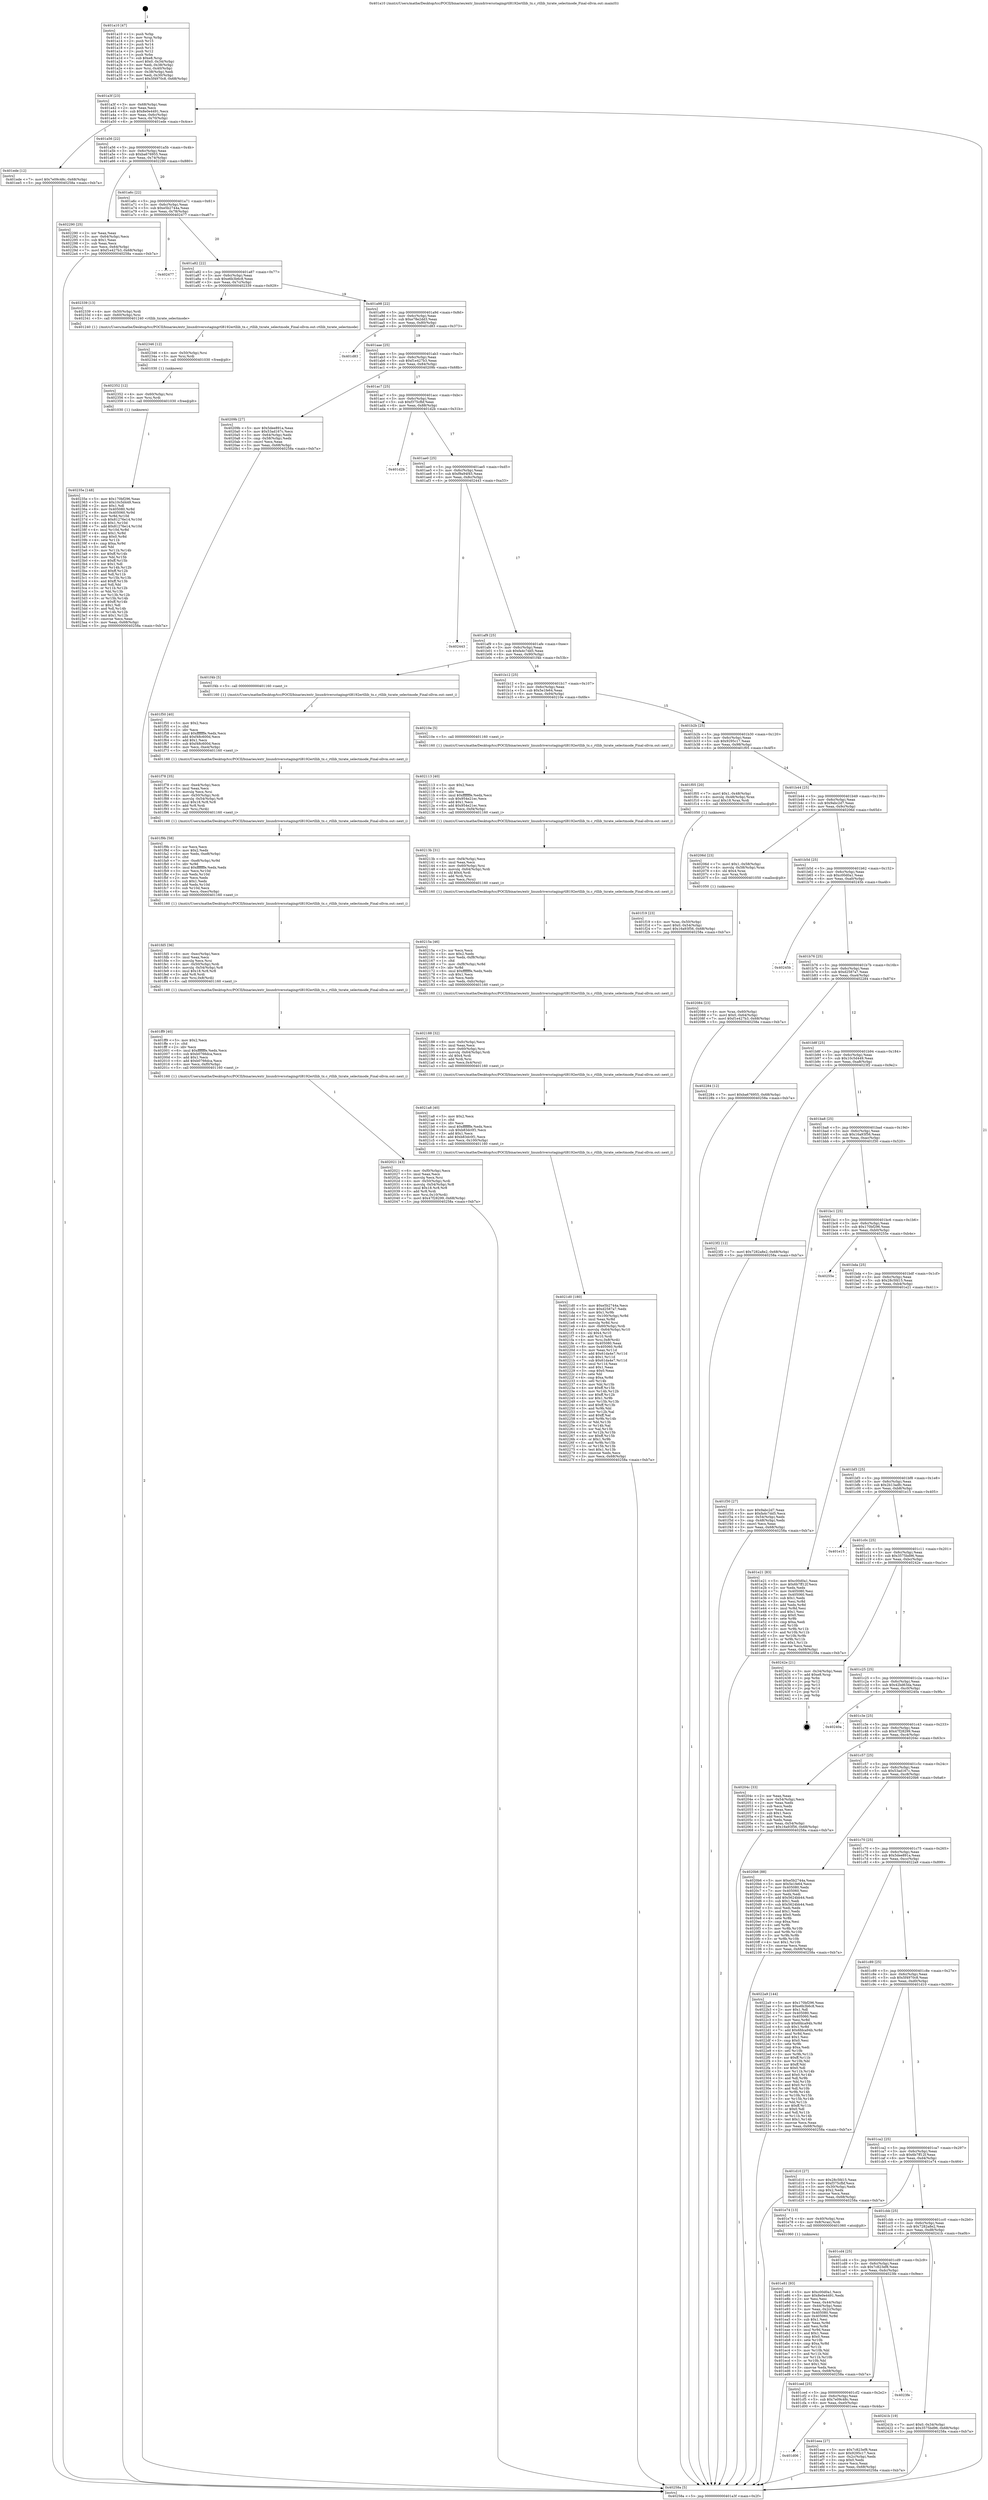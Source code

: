 digraph "0x401a10" {
  label = "0x401a10 (/mnt/c/Users/mathe/Desktop/tcc/POCII/binaries/extr_linuxdriversstagingrtl8192ertllib_tx.c_rtllib_txrate_selectmode_Final-ollvm.out::main(0))"
  labelloc = "t"
  node[shape=record]

  Entry [label="",width=0.3,height=0.3,shape=circle,fillcolor=black,style=filled]
  "0x401a3f" [label="{
     0x401a3f [23]\l
     | [instrs]\l
     &nbsp;&nbsp;0x401a3f \<+3\>: mov -0x68(%rbp),%eax\l
     &nbsp;&nbsp;0x401a42 \<+2\>: mov %eax,%ecx\l
     &nbsp;&nbsp;0x401a44 \<+6\>: sub $0x8e0e4491,%ecx\l
     &nbsp;&nbsp;0x401a4a \<+3\>: mov %eax,-0x6c(%rbp)\l
     &nbsp;&nbsp;0x401a4d \<+3\>: mov %ecx,-0x70(%rbp)\l
     &nbsp;&nbsp;0x401a50 \<+6\>: je 0000000000401ede \<main+0x4ce\>\l
  }"]
  "0x401ede" [label="{
     0x401ede [12]\l
     | [instrs]\l
     &nbsp;&nbsp;0x401ede \<+7\>: movl $0x7e09c48c,-0x68(%rbp)\l
     &nbsp;&nbsp;0x401ee5 \<+5\>: jmp 000000000040258a \<main+0xb7a\>\l
  }"]
  "0x401a56" [label="{
     0x401a56 [22]\l
     | [instrs]\l
     &nbsp;&nbsp;0x401a56 \<+5\>: jmp 0000000000401a5b \<main+0x4b\>\l
     &nbsp;&nbsp;0x401a5b \<+3\>: mov -0x6c(%rbp),%eax\l
     &nbsp;&nbsp;0x401a5e \<+5\>: sub $0xba676955,%eax\l
     &nbsp;&nbsp;0x401a63 \<+3\>: mov %eax,-0x74(%rbp)\l
     &nbsp;&nbsp;0x401a66 \<+6\>: je 0000000000402290 \<main+0x880\>\l
  }"]
  Exit [label="",width=0.3,height=0.3,shape=circle,fillcolor=black,style=filled,peripheries=2]
  "0x402290" [label="{
     0x402290 [25]\l
     | [instrs]\l
     &nbsp;&nbsp;0x402290 \<+2\>: xor %eax,%eax\l
     &nbsp;&nbsp;0x402292 \<+3\>: mov -0x64(%rbp),%ecx\l
     &nbsp;&nbsp;0x402295 \<+3\>: sub $0x1,%eax\l
     &nbsp;&nbsp;0x402298 \<+2\>: sub %eax,%ecx\l
     &nbsp;&nbsp;0x40229a \<+3\>: mov %ecx,-0x64(%rbp)\l
     &nbsp;&nbsp;0x40229d \<+7\>: movl $0xf1e427b3,-0x68(%rbp)\l
     &nbsp;&nbsp;0x4022a4 \<+5\>: jmp 000000000040258a \<main+0xb7a\>\l
  }"]
  "0x401a6c" [label="{
     0x401a6c [22]\l
     | [instrs]\l
     &nbsp;&nbsp;0x401a6c \<+5\>: jmp 0000000000401a71 \<main+0x61\>\l
     &nbsp;&nbsp;0x401a71 \<+3\>: mov -0x6c(%rbp),%eax\l
     &nbsp;&nbsp;0x401a74 \<+5\>: sub $0xe5b2744a,%eax\l
     &nbsp;&nbsp;0x401a79 \<+3\>: mov %eax,-0x78(%rbp)\l
     &nbsp;&nbsp;0x401a7c \<+6\>: je 0000000000402477 \<main+0xa67\>\l
  }"]
  "0x40235e" [label="{
     0x40235e [148]\l
     | [instrs]\l
     &nbsp;&nbsp;0x40235e \<+5\>: mov $0x170bf296,%eax\l
     &nbsp;&nbsp;0x402363 \<+5\>: mov $0x10c5d449,%ecx\l
     &nbsp;&nbsp;0x402368 \<+2\>: mov $0x1,%dl\l
     &nbsp;&nbsp;0x40236a \<+8\>: mov 0x405080,%r8d\l
     &nbsp;&nbsp;0x402372 \<+8\>: mov 0x405060,%r9d\l
     &nbsp;&nbsp;0x40237a \<+3\>: mov %r8d,%r10d\l
     &nbsp;&nbsp;0x40237d \<+7\>: sub $0x81276e14,%r10d\l
     &nbsp;&nbsp;0x402384 \<+4\>: sub $0x1,%r10d\l
     &nbsp;&nbsp;0x402388 \<+7\>: add $0x81276e14,%r10d\l
     &nbsp;&nbsp;0x40238f \<+4\>: imul %r10d,%r8d\l
     &nbsp;&nbsp;0x402393 \<+4\>: and $0x1,%r8d\l
     &nbsp;&nbsp;0x402397 \<+4\>: cmp $0x0,%r8d\l
     &nbsp;&nbsp;0x40239b \<+4\>: sete %r11b\l
     &nbsp;&nbsp;0x40239f \<+4\>: cmp $0xa,%r9d\l
     &nbsp;&nbsp;0x4023a3 \<+3\>: setl %bl\l
     &nbsp;&nbsp;0x4023a6 \<+3\>: mov %r11b,%r14b\l
     &nbsp;&nbsp;0x4023a9 \<+4\>: xor $0xff,%r14b\l
     &nbsp;&nbsp;0x4023ad \<+3\>: mov %bl,%r15b\l
     &nbsp;&nbsp;0x4023b0 \<+4\>: xor $0xff,%r15b\l
     &nbsp;&nbsp;0x4023b4 \<+3\>: xor $0x1,%dl\l
     &nbsp;&nbsp;0x4023b7 \<+3\>: mov %r14b,%r12b\l
     &nbsp;&nbsp;0x4023ba \<+4\>: and $0xff,%r12b\l
     &nbsp;&nbsp;0x4023be \<+3\>: and %dl,%r11b\l
     &nbsp;&nbsp;0x4023c1 \<+3\>: mov %r15b,%r13b\l
     &nbsp;&nbsp;0x4023c4 \<+4\>: and $0xff,%r13b\l
     &nbsp;&nbsp;0x4023c8 \<+2\>: and %dl,%bl\l
     &nbsp;&nbsp;0x4023ca \<+3\>: or %r11b,%r12b\l
     &nbsp;&nbsp;0x4023cd \<+3\>: or %bl,%r13b\l
     &nbsp;&nbsp;0x4023d0 \<+3\>: xor %r13b,%r12b\l
     &nbsp;&nbsp;0x4023d3 \<+3\>: or %r15b,%r14b\l
     &nbsp;&nbsp;0x4023d6 \<+4\>: xor $0xff,%r14b\l
     &nbsp;&nbsp;0x4023da \<+3\>: or $0x1,%dl\l
     &nbsp;&nbsp;0x4023dd \<+3\>: and %dl,%r14b\l
     &nbsp;&nbsp;0x4023e0 \<+3\>: or %r14b,%r12b\l
     &nbsp;&nbsp;0x4023e3 \<+4\>: test $0x1,%r12b\l
     &nbsp;&nbsp;0x4023e7 \<+3\>: cmovne %ecx,%eax\l
     &nbsp;&nbsp;0x4023ea \<+3\>: mov %eax,-0x68(%rbp)\l
     &nbsp;&nbsp;0x4023ed \<+5\>: jmp 000000000040258a \<main+0xb7a\>\l
  }"]
  "0x402477" [label="{
     0x402477\l
  }", style=dashed]
  "0x401a82" [label="{
     0x401a82 [22]\l
     | [instrs]\l
     &nbsp;&nbsp;0x401a82 \<+5\>: jmp 0000000000401a87 \<main+0x77\>\l
     &nbsp;&nbsp;0x401a87 \<+3\>: mov -0x6c(%rbp),%eax\l
     &nbsp;&nbsp;0x401a8a \<+5\>: sub $0xe6b3b6c8,%eax\l
     &nbsp;&nbsp;0x401a8f \<+3\>: mov %eax,-0x7c(%rbp)\l
     &nbsp;&nbsp;0x401a92 \<+6\>: je 0000000000402339 \<main+0x929\>\l
  }"]
  "0x402352" [label="{
     0x402352 [12]\l
     | [instrs]\l
     &nbsp;&nbsp;0x402352 \<+4\>: mov -0x60(%rbp),%rsi\l
     &nbsp;&nbsp;0x402356 \<+3\>: mov %rsi,%rdi\l
     &nbsp;&nbsp;0x402359 \<+5\>: call 0000000000401030 \<free@plt\>\l
     | [calls]\l
     &nbsp;&nbsp;0x401030 \{1\} (unknown)\l
  }"]
  "0x402339" [label="{
     0x402339 [13]\l
     | [instrs]\l
     &nbsp;&nbsp;0x402339 \<+4\>: mov -0x50(%rbp),%rdi\l
     &nbsp;&nbsp;0x40233d \<+4\>: mov -0x60(%rbp),%rsi\l
     &nbsp;&nbsp;0x402341 \<+5\>: call 0000000000401240 \<rtllib_txrate_selectmode\>\l
     | [calls]\l
     &nbsp;&nbsp;0x401240 \{1\} (/mnt/c/Users/mathe/Desktop/tcc/POCII/binaries/extr_linuxdriversstagingrtl8192ertllib_tx.c_rtllib_txrate_selectmode_Final-ollvm.out::rtllib_txrate_selectmode)\l
  }"]
  "0x401a98" [label="{
     0x401a98 [22]\l
     | [instrs]\l
     &nbsp;&nbsp;0x401a98 \<+5\>: jmp 0000000000401a9d \<main+0x8d\>\l
     &nbsp;&nbsp;0x401a9d \<+3\>: mov -0x6c(%rbp),%eax\l
     &nbsp;&nbsp;0x401aa0 \<+5\>: sub $0xe78e2dd3,%eax\l
     &nbsp;&nbsp;0x401aa5 \<+3\>: mov %eax,-0x80(%rbp)\l
     &nbsp;&nbsp;0x401aa8 \<+6\>: je 0000000000401d83 \<main+0x373\>\l
  }"]
  "0x402346" [label="{
     0x402346 [12]\l
     | [instrs]\l
     &nbsp;&nbsp;0x402346 \<+4\>: mov -0x50(%rbp),%rsi\l
     &nbsp;&nbsp;0x40234a \<+3\>: mov %rsi,%rdi\l
     &nbsp;&nbsp;0x40234d \<+5\>: call 0000000000401030 \<free@plt\>\l
     | [calls]\l
     &nbsp;&nbsp;0x401030 \{1\} (unknown)\l
  }"]
  "0x401d83" [label="{
     0x401d83\l
  }", style=dashed]
  "0x401aae" [label="{
     0x401aae [25]\l
     | [instrs]\l
     &nbsp;&nbsp;0x401aae \<+5\>: jmp 0000000000401ab3 \<main+0xa3\>\l
     &nbsp;&nbsp;0x401ab3 \<+3\>: mov -0x6c(%rbp),%eax\l
     &nbsp;&nbsp;0x401ab6 \<+5\>: sub $0xf1e427b3,%eax\l
     &nbsp;&nbsp;0x401abb \<+6\>: mov %eax,-0x84(%rbp)\l
     &nbsp;&nbsp;0x401ac1 \<+6\>: je 000000000040209b \<main+0x68b\>\l
  }"]
  "0x4021d0" [label="{
     0x4021d0 [180]\l
     | [instrs]\l
     &nbsp;&nbsp;0x4021d0 \<+5\>: mov $0xe5b2744a,%ecx\l
     &nbsp;&nbsp;0x4021d5 \<+5\>: mov $0xd2587a7,%edx\l
     &nbsp;&nbsp;0x4021da \<+3\>: mov $0x1,%r9b\l
     &nbsp;&nbsp;0x4021dd \<+7\>: mov -0x100(%rbp),%r8d\l
     &nbsp;&nbsp;0x4021e4 \<+4\>: imul %eax,%r8d\l
     &nbsp;&nbsp;0x4021e8 \<+3\>: movslq %r8d,%rsi\l
     &nbsp;&nbsp;0x4021eb \<+4\>: mov -0x60(%rbp),%rdi\l
     &nbsp;&nbsp;0x4021ef \<+4\>: movslq -0x64(%rbp),%r10\l
     &nbsp;&nbsp;0x4021f3 \<+4\>: shl $0x4,%r10\l
     &nbsp;&nbsp;0x4021f7 \<+3\>: add %r10,%rdi\l
     &nbsp;&nbsp;0x4021fa \<+4\>: mov %rsi,0x8(%rdi)\l
     &nbsp;&nbsp;0x4021fe \<+7\>: mov 0x405080,%eax\l
     &nbsp;&nbsp;0x402205 \<+8\>: mov 0x405060,%r8d\l
     &nbsp;&nbsp;0x40220d \<+3\>: mov %eax,%r11d\l
     &nbsp;&nbsp;0x402210 \<+7\>: add $0x61da4e7,%r11d\l
     &nbsp;&nbsp;0x402217 \<+4\>: sub $0x1,%r11d\l
     &nbsp;&nbsp;0x40221b \<+7\>: sub $0x61da4e7,%r11d\l
     &nbsp;&nbsp;0x402222 \<+4\>: imul %r11d,%eax\l
     &nbsp;&nbsp;0x402226 \<+3\>: and $0x1,%eax\l
     &nbsp;&nbsp;0x402229 \<+3\>: cmp $0x0,%eax\l
     &nbsp;&nbsp;0x40222c \<+3\>: sete %bl\l
     &nbsp;&nbsp;0x40222f \<+4\>: cmp $0xa,%r8d\l
     &nbsp;&nbsp;0x402233 \<+4\>: setl %r14b\l
     &nbsp;&nbsp;0x402237 \<+3\>: mov %bl,%r15b\l
     &nbsp;&nbsp;0x40223a \<+4\>: xor $0xff,%r15b\l
     &nbsp;&nbsp;0x40223e \<+3\>: mov %r14b,%r12b\l
     &nbsp;&nbsp;0x402241 \<+4\>: xor $0xff,%r12b\l
     &nbsp;&nbsp;0x402245 \<+4\>: xor $0x1,%r9b\l
     &nbsp;&nbsp;0x402249 \<+3\>: mov %r15b,%r13b\l
     &nbsp;&nbsp;0x40224c \<+4\>: and $0xff,%r13b\l
     &nbsp;&nbsp;0x402250 \<+3\>: and %r9b,%bl\l
     &nbsp;&nbsp;0x402253 \<+3\>: mov %r12b,%al\l
     &nbsp;&nbsp;0x402256 \<+2\>: and $0xff,%al\l
     &nbsp;&nbsp;0x402258 \<+3\>: and %r9b,%r14b\l
     &nbsp;&nbsp;0x40225b \<+3\>: or %bl,%r13b\l
     &nbsp;&nbsp;0x40225e \<+3\>: or %r14b,%al\l
     &nbsp;&nbsp;0x402261 \<+3\>: xor %al,%r13b\l
     &nbsp;&nbsp;0x402264 \<+3\>: or %r12b,%r15b\l
     &nbsp;&nbsp;0x402267 \<+4\>: xor $0xff,%r15b\l
     &nbsp;&nbsp;0x40226b \<+4\>: or $0x1,%r9b\l
     &nbsp;&nbsp;0x40226f \<+3\>: and %r9b,%r15b\l
     &nbsp;&nbsp;0x402272 \<+3\>: or %r15b,%r13b\l
     &nbsp;&nbsp;0x402275 \<+4\>: test $0x1,%r13b\l
     &nbsp;&nbsp;0x402279 \<+3\>: cmovne %edx,%ecx\l
     &nbsp;&nbsp;0x40227c \<+3\>: mov %ecx,-0x68(%rbp)\l
     &nbsp;&nbsp;0x40227f \<+5\>: jmp 000000000040258a \<main+0xb7a\>\l
  }"]
  "0x40209b" [label="{
     0x40209b [27]\l
     | [instrs]\l
     &nbsp;&nbsp;0x40209b \<+5\>: mov $0x5dee891a,%eax\l
     &nbsp;&nbsp;0x4020a0 \<+5\>: mov $0x53ad167c,%ecx\l
     &nbsp;&nbsp;0x4020a5 \<+3\>: mov -0x64(%rbp),%edx\l
     &nbsp;&nbsp;0x4020a8 \<+3\>: cmp -0x58(%rbp),%edx\l
     &nbsp;&nbsp;0x4020ab \<+3\>: cmovl %ecx,%eax\l
     &nbsp;&nbsp;0x4020ae \<+3\>: mov %eax,-0x68(%rbp)\l
     &nbsp;&nbsp;0x4020b1 \<+5\>: jmp 000000000040258a \<main+0xb7a\>\l
  }"]
  "0x401ac7" [label="{
     0x401ac7 [25]\l
     | [instrs]\l
     &nbsp;&nbsp;0x401ac7 \<+5\>: jmp 0000000000401acc \<main+0xbc\>\l
     &nbsp;&nbsp;0x401acc \<+3\>: mov -0x6c(%rbp),%eax\l
     &nbsp;&nbsp;0x401acf \<+5\>: sub $0xf375cfbf,%eax\l
     &nbsp;&nbsp;0x401ad4 \<+6\>: mov %eax,-0x88(%rbp)\l
     &nbsp;&nbsp;0x401ada \<+6\>: je 0000000000401d2b \<main+0x31b\>\l
  }"]
  "0x4021a8" [label="{
     0x4021a8 [40]\l
     | [instrs]\l
     &nbsp;&nbsp;0x4021a8 \<+5\>: mov $0x2,%ecx\l
     &nbsp;&nbsp;0x4021ad \<+1\>: cltd\l
     &nbsp;&nbsp;0x4021ae \<+2\>: idiv %ecx\l
     &nbsp;&nbsp;0x4021b0 \<+6\>: imul $0xfffffffe,%edx,%ecx\l
     &nbsp;&nbsp;0x4021b6 \<+6\>: sub $0xb83dc0f1,%ecx\l
     &nbsp;&nbsp;0x4021bc \<+3\>: add $0x1,%ecx\l
     &nbsp;&nbsp;0x4021bf \<+6\>: add $0xb83dc0f1,%ecx\l
     &nbsp;&nbsp;0x4021c5 \<+6\>: mov %ecx,-0x100(%rbp)\l
     &nbsp;&nbsp;0x4021cb \<+5\>: call 0000000000401160 \<next_i\>\l
     | [calls]\l
     &nbsp;&nbsp;0x401160 \{1\} (/mnt/c/Users/mathe/Desktop/tcc/POCII/binaries/extr_linuxdriversstagingrtl8192ertllib_tx.c_rtllib_txrate_selectmode_Final-ollvm.out::next_i)\l
  }"]
  "0x401d2b" [label="{
     0x401d2b\l
  }", style=dashed]
  "0x401ae0" [label="{
     0x401ae0 [25]\l
     | [instrs]\l
     &nbsp;&nbsp;0x401ae0 \<+5\>: jmp 0000000000401ae5 \<main+0xd5\>\l
     &nbsp;&nbsp;0x401ae5 \<+3\>: mov -0x6c(%rbp),%eax\l
     &nbsp;&nbsp;0x401ae8 \<+5\>: sub $0xf9a94f45,%eax\l
     &nbsp;&nbsp;0x401aed \<+6\>: mov %eax,-0x8c(%rbp)\l
     &nbsp;&nbsp;0x401af3 \<+6\>: je 0000000000402443 \<main+0xa33\>\l
  }"]
  "0x402188" [label="{
     0x402188 [32]\l
     | [instrs]\l
     &nbsp;&nbsp;0x402188 \<+6\>: mov -0xfc(%rbp),%ecx\l
     &nbsp;&nbsp;0x40218e \<+3\>: imul %eax,%ecx\l
     &nbsp;&nbsp;0x402191 \<+4\>: mov -0x60(%rbp),%rsi\l
     &nbsp;&nbsp;0x402195 \<+4\>: movslq -0x64(%rbp),%rdi\l
     &nbsp;&nbsp;0x402199 \<+4\>: shl $0x4,%rdi\l
     &nbsp;&nbsp;0x40219d \<+3\>: add %rdi,%rsi\l
     &nbsp;&nbsp;0x4021a0 \<+3\>: mov %ecx,0x4(%rsi)\l
     &nbsp;&nbsp;0x4021a3 \<+5\>: call 0000000000401160 \<next_i\>\l
     | [calls]\l
     &nbsp;&nbsp;0x401160 \{1\} (/mnt/c/Users/mathe/Desktop/tcc/POCII/binaries/extr_linuxdriversstagingrtl8192ertllib_tx.c_rtllib_txrate_selectmode_Final-ollvm.out::next_i)\l
  }"]
  "0x402443" [label="{
     0x402443\l
  }", style=dashed]
  "0x401af9" [label="{
     0x401af9 [25]\l
     | [instrs]\l
     &nbsp;&nbsp;0x401af9 \<+5\>: jmp 0000000000401afe \<main+0xee\>\l
     &nbsp;&nbsp;0x401afe \<+3\>: mov -0x6c(%rbp),%eax\l
     &nbsp;&nbsp;0x401b01 \<+5\>: sub $0xfa4c7dd5,%eax\l
     &nbsp;&nbsp;0x401b06 \<+6\>: mov %eax,-0x90(%rbp)\l
     &nbsp;&nbsp;0x401b0c \<+6\>: je 0000000000401f4b \<main+0x53b\>\l
  }"]
  "0x40215a" [label="{
     0x40215a [46]\l
     | [instrs]\l
     &nbsp;&nbsp;0x40215a \<+2\>: xor %ecx,%ecx\l
     &nbsp;&nbsp;0x40215c \<+5\>: mov $0x2,%edx\l
     &nbsp;&nbsp;0x402161 \<+6\>: mov %edx,-0xf8(%rbp)\l
     &nbsp;&nbsp;0x402167 \<+1\>: cltd\l
     &nbsp;&nbsp;0x402168 \<+7\>: mov -0xf8(%rbp),%r8d\l
     &nbsp;&nbsp;0x40216f \<+3\>: idiv %r8d\l
     &nbsp;&nbsp;0x402172 \<+6\>: imul $0xfffffffe,%edx,%edx\l
     &nbsp;&nbsp;0x402178 \<+3\>: sub $0x1,%ecx\l
     &nbsp;&nbsp;0x40217b \<+2\>: sub %ecx,%edx\l
     &nbsp;&nbsp;0x40217d \<+6\>: mov %edx,-0xfc(%rbp)\l
     &nbsp;&nbsp;0x402183 \<+5\>: call 0000000000401160 \<next_i\>\l
     | [calls]\l
     &nbsp;&nbsp;0x401160 \{1\} (/mnt/c/Users/mathe/Desktop/tcc/POCII/binaries/extr_linuxdriversstagingrtl8192ertllib_tx.c_rtllib_txrate_selectmode_Final-ollvm.out::next_i)\l
  }"]
  "0x401f4b" [label="{
     0x401f4b [5]\l
     | [instrs]\l
     &nbsp;&nbsp;0x401f4b \<+5\>: call 0000000000401160 \<next_i\>\l
     | [calls]\l
     &nbsp;&nbsp;0x401160 \{1\} (/mnt/c/Users/mathe/Desktop/tcc/POCII/binaries/extr_linuxdriversstagingrtl8192ertllib_tx.c_rtllib_txrate_selectmode_Final-ollvm.out::next_i)\l
  }"]
  "0x401b12" [label="{
     0x401b12 [25]\l
     | [instrs]\l
     &nbsp;&nbsp;0x401b12 \<+5\>: jmp 0000000000401b17 \<main+0x107\>\l
     &nbsp;&nbsp;0x401b17 \<+3\>: mov -0x6c(%rbp),%eax\l
     &nbsp;&nbsp;0x401b1a \<+5\>: sub $0x5e1fe64,%eax\l
     &nbsp;&nbsp;0x401b1f \<+6\>: mov %eax,-0x94(%rbp)\l
     &nbsp;&nbsp;0x401b25 \<+6\>: je 000000000040210e \<main+0x6fe\>\l
  }"]
  "0x40213b" [label="{
     0x40213b [31]\l
     | [instrs]\l
     &nbsp;&nbsp;0x40213b \<+6\>: mov -0xf4(%rbp),%ecx\l
     &nbsp;&nbsp;0x402141 \<+3\>: imul %eax,%ecx\l
     &nbsp;&nbsp;0x402144 \<+4\>: mov -0x60(%rbp),%rsi\l
     &nbsp;&nbsp;0x402148 \<+4\>: movslq -0x64(%rbp),%rdi\l
     &nbsp;&nbsp;0x40214c \<+4\>: shl $0x4,%rdi\l
     &nbsp;&nbsp;0x402150 \<+3\>: add %rdi,%rsi\l
     &nbsp;&nbsp;0x402153 \<+2\>: mov %ecx,(%rsi)\l
     &nbsp;&nbsp;0x402155 \<+5\>: call 0000000000401160 \<next_i\>\l
     | [calls]\l
     &nbsp;&nbsp;0x401160 \{1\} (/mnt/c/Users/mathe/Desktop/tcc/POCII/binaries/extr_linuxdriversstagingrtl8192ertllib_tx.c_rtllib_txrate_selectmode_Final-ollvm.out::next_i)\l
  }"]
  "0x40210e" [label="{
     0x40210e [5]\l
     | [instrs]\l
     &nbsp;&nbsp;0x40210e \<+5\>: call 0000000000401160 \<next_i\>\l
     | [calls]\l
     &nbsp;&nbsp;0x401160 \{1\} (/mnt/c/Users/mathe/Desktop/tcc/POCII/binaries/extr_linuxdriversstagingrtl8192ertllib_tx.c_rtllib_txrate_selectmode_Final-ollvm.out::next_i)\l
  }"]
  "0x401b2b" [label="{
     0x401b2b [25]\l
     | [instrs]\l
     &nbsp;&nbsp;0x401b2b \<+5\>: jmp 0000000000401b30 \<main+0x120\>\l
     &nbsp;&nbsp;0x401b30 \<+3\>: mov -0x6c(%rbp),%eax\l
     &nbsp;&nbsp;0x401b33 \<+5\>: sub $0x9295c17,%eax\l
     &nbsp;&nbsp;0x401b38 \<+6\>: mov %eax,-0x98(%rbp)\l
     &nbsp;&nbsp;0x401b3e \<+6\>: je 0000000000401f05 \<main+0x4f5\>\l
  }"]
  "0x402113" [label="{
     0x402113 [40]\l
     | [instrs]\l
     &nbsp;&nbsp;0x402113 \<+5\>: mov $0x2,%ecx\l
     &nbsp;&nbsp;0x402118 \<+1\>: cltd\l
     &nbsp;&nbsp;0x402119 \<+2\>: idiv %ecx\l
     &nbsp;&nbsp;0x40211b \<+6\>: imul $0xfffffffe,%edx,%ecx\l
     &nbsp;&nbsp;0x402121 \<+6\>: sub $0x954e21ec,%ecx\l
     &nbsp;&nbsp;0x402127 \<+3\>: add $0x1,%ecx\l
     &nbsp;&nbsp;0x40212a \<+6\>: add $0x954e21ec,%ecx\l
     &nbsp;&nbsp;0x402130 \<+6\>: mov %ecx,-0xf4(%rbp)\l
     &nbsp;&nbsp;0x402136 \<+5\>: call 0000000000401160 \<next_i\>\l
     | [calls]\l
     &nbsp;&nbsp;0x401160 \{1\} (/mnt/c/Users/mathe/Desktop/tcc/POCII/binaries/extr_linuxdriversstagingrtl8192ertllib_tx.c_rtllib_txrate_selectmode_Final-ollvm.out::next_i)\l
  }"]
  "0x401f05" [label="{
     0x401f05 [20]\l
     | [instrs]\l
     &nbsp;&nbsp;0x401f05 \<+7\>: movl $0x1,-0x48(%rbp)\l
     &nbsp;&nbsp;0x401f0c \<+4\>: movslq -0x48(%rbp),%rax\l
     &nbsp;&nbsp;0x401f10 \<+4\>: imul $0x18,%rax,%rdi\l
     &nbsp;&nbsp;0x401f14 \<+5\>: call 0000000000401050 \<malloc@plt\>\l
     | [calls]\l
     &nbsp;&nbsp;0x401050 \{1\} (unknown)\l
  }"]
  "0x401b44" [label="{
     0x401b44 [25]\l
     | [instrs]\l
     &nbsp;&nbsp;0x401b44 \<+5\>: jmp 0000000000401b49 \<main+0x139\>\l
     &nbsp;&nbsp;0x401b49 \<+3\>: mov -0x6c(%rbp),%eax\l
     &nbsp;&nbsp;0x401b4c \<+5\>: sub $0x9abc2d7,%eax\l
     &nbsp;&nbsp;0x401b51 \<+6\>: mov %eax,-0x9c(%rbp)\l
     &nbsp;&nbsp;0x401b57 \<+6\>: je 000000000040206d \<main+0x65d\>\l
  }"]
  "0x402084" [label="{
     0x402084 [23]\l
     | [instrs]\l
     &nbsp;&nbsp;0x402084 \<+4\>: mov %rax,-0x60(%rbp)\l
     &nbsp;&nbsp;0x402088 \<+7\>: movl $0x0,-0x64(%rbp)\l
     &nbsp;&nbsp;0x40208f \<+7\>: movl $0xf1e427b3,-0x68(%rbp)\l
     &nbsp;&nbsp;0x402096 \<+5\>: jmp 000000000040258a \<main+0xb7a\>\l
  }"]
  "0x40206d" [label="{
     0x40206d [23]\l
     | [instrs]\l
     &nbsp;&nbsp;0x40206d \<+7\>: movl $0x1,-0x58(%rbp)\l
     &nbsp;&nbsp;0x402074 \<+4\>: movslq -0x58(%rbp),%rax\l
     &nbsp;&nbsp;0x402078 \<+4\>: shl $0x4,%rax\l
     &nbsp;&nbsp;0x40207c \<+3\>: mov %rax,%rdi\l
     &nbsp;&nbsp;0x40207f \<+5\>: call 0000000000401050 \<malloc@plt\>\l
     | [calls]\l
     &nbsp;&nbsp;0x401050 \{1\} (unknown)\l
  }"]
  "0x401b5d" [label="{
     0x401b5d [25]\l
     | [instrs]\l
     &nbsp;&nbsp;0x401b5d \<+5\>: jmp 0000000000401b62 \<main+0x152\>\l
     &nbsp;&nbsp;0x401b62 \<+3\>: mov -0x6c(%rbp),%eax\l
     &nbsp;&nbsp;0x401b65 \<+5\>: sub $0xc00d0a1,%eax\l
     &nbsp;&nbsp;0x401b6a \<+6\>: mov %eax,-0xa0(%rbp)\l
     &nbsp;&nbsp;0x401b70 \<+6\>: je 000000000040245b \<main+0xa4b\>\l
  }"]
  "0x402021" [label="{
     0x402021 [43]\l
     | [instrs]\l
     &nbsp;&nbsp;0x402021 \<+6\>: mov -0xf0(%rbp),%ecx\l
     &nbsp;&nbsp;0x402027 \<+3\>: imul %eax,%ecx\l
     &nbsp;&nbsp;0x40202a \<+3\>: movslq %ecx,%rsi\l
     &nbsp;&nbsp;0x40202d \<+4\>: mov -0x50(%rbp),%rdi\l
     &nbsp;&nbsp;0x402031 \<+4\>: movslq -0x54(%rbp),%r8\l
     &nbsp;&nbsp;0x402035 \<+4\>: imul $0x18,%r8,%r8\l
     &nbsp;&nbsp;0x402039 \<+3\>: add %r8,%rdi\l
     &nbsp;&nbsp;0x40203c \<+4\>: mov %rsi,0x10(%rdi)\l
     &nbsp;&nbsp;0x402040 \<+7\>: movl $0x47f28299,-0x68(%rbp)\l
     &nbsp;&nbsp;0x402047 \<+5\>: jmp 000000000040258a \<main+0xb7a\>\l
  }"]
  "0x40245b" [label="{
     0x40245b\l
  }", style=dashed]
  "0x401b76" [label="{
     0x401b76 [25]\l
     | [instrs]\l
     &nbsp;&nbsp;0x401b76 \<+5\>: jmp 0000000000401b7b \<main+0x16b\>\l
     &nbsp;&nbsp;0x401b7b \<+3\>: mov -0x6c(%rbp),%eax\l
     &nbsp;&nbsp;0x401b7e \<+5\>: sub $0xd2587a7,%eax\l
     &nbsp;&nbsp;0x401b83 \<+6\>: mov %eax,-0xa4(%rbp)\l
     &nbsp;&nbsp;0x401b89 \<+6\>: je 0000000000402284 \<main+0x874\>\l
  }"]
  "0x401ff9" [label="{
     0x401ff9 [40]\l
     | [instrs]\l
     &nbsp;&nbsp;0x401ff9 \<+5\>: mov $0x2,%ecx\l
     &nbsp;&nbsp;0x401ffe \<+1\>: cltd\l
     &nbsp;&nbsp;0x401fff \<+2\>: idiv %ecx\l
     &nbsp;&nbsp;0x402001 \<+6\>: imul $0xfffffffe,%edx,%ecx\l
     &nbsp;&nbsp;0x402007 \<+6\>: sub $0xb0766dca,%ecx\l
     &nbsp;&nbsp;0x40200d \<+3\>: add $0x1,%ecx\l
     &nbsp;&nbsp;0x402010 \<+6\>: add $0xb0766dca,%ecx\l
     &nbsp;&nbsp;0x402016 \<+6\>: mov %ecx,-0xf0(%rbp)\l
     &nbsp;&nbsp;0x40201c \<+5\>: call 0000000000401160 \<next_i\>\l
     | [calls]\l
     &nbsp;&nbsp;0x401160 \{1\} (/mnt/c/Users/mathe/Desktop/tcc/POCII/binaries/extr_linuxdriversstagingrtl8192ertllib_tx.c_rtllib_txrate_selectmode_Final-ollvm.out::next_i)\l
  }"]
  "0x402284" [label="{
     0x402284 [12]\l
     | [instrs]\l
     &nbsp;&nbsp;0x402284 \<+7\>: movl $0xba676955,-0x68(%rbp)\l
     &nbsp;&nbsp;0x40228b \<+5\>: jmp 000000000040258a \<main+0xb7a\>\l
  }"]
  "0x401b8f" [label="{
     0x401b8f [25]\l
     | [instrs]\l
     &nbsp;&nbsp;0x401b8f \<+5\>: jmp 0000000000401b94 \<main+0x184\>\l
     &nbsp;&nbsp;0x401b94 \<+3\>: mov -0x6c(%rbp),%eax\l
     &nbsp;&nbsp;0x401b97 \<+5\>: sub $0x10c5d449,%eax\l
     &nbsp;&nbsp;0x401b9c \<+6\>: mov %eax,-0xa8(%rbp)\l
     &nbsp;&nbsp;0x401ba2 \<+6\>: je 00000000004023f2 \<main+0x9e2\>\l
  }"]
  "0x401fd5" [label="{
     0x401fd5 [36]\l
     | [instrs]\l
     &nbsp;&nbsp;0x401fd5 \<+6\>: mov -0xec(%rbp),%ecx\l
     &nbsp;&nbsp;0x401fdb \<+3\>: imul %eax,%ecx\l
     &nbsp;&nbsp;0x401fde \<+3\>: movslq %ecx,%rsi\l
     &nbsp;&nbsp;0x401fe1 \<+4\>: mov -0x50(%rbp),%rdi\l
     &nbsp;&nbsp;0x401fe5 \<+4\>: movslq -0x54(%rbp),%r8\l
     &nbsp;&nbsp;0x401fe9 \<+4\>: imul $0x18,%r8,%r8\l
     &nbsp;&nbsp;0x401fed \<+3\>: add %r8,%rdi\l
     &nbsp;&nbsp;0x401ff0 \<+4\>: mov %rsi,0x8(%rdi)\l
     &nbsp;&nbsp;0x401ff4 \<+5\>: call 0000000000401160 \<next_i\>\l
     | [calls]\l
     &nbsp;&nbsp;0x401160 \{1\} (/mnt/c/Users/mathe/Desktop/tcc/POCII/binaries/extr_linuxdriversstagingrtl8192ertllib_tx.c_rtllib_txrate_selectmode_Final-ollvm.out::next_i)\l
  }"]
  "0x4023f2" [label="{
     0x4023f2 [12]\l
     | [instrs]\l
     &nbsp;&nbsp;0x4023f2 \<+7\>: movl $0x7282a8e2,-0x68(%rbp)\l
     &nbsp;&nbsp;0x4023f9 \<+5\>: jmp 000000000040258a \<main+0xb7a\>\l
  }"]
  "0x401ba8" [label="{
     0x401ba8 [25]\l
     | [instrs]\l
     &nbsp;&nbsp;0x401ba8 \<+5\>: jmp 0000000000401bad \<main+0x19d\>\l
     &nbsp;&nbsp;0x401bad \<+3\>: mov -0x6c(%rbp),%eax\l
     &nbsp;&nbsp;0x401bb0 \<+5\>: sub $0x16a93f56,%eax\l
     &nbsp;&nbsp;0x401bb5 \<+6\>: mov %eax,-0xac(%rbp)\l
     &nbsp;&nbsp;0x401bbb \<+6\>: je 0000000000401f30 \<main+0x520\>\l
  }"]
  "0x401f9b" [label="{
     0x401f9b [58]\l
     | [instrs]\l
     &nbsp;&nbsp;0x401f9b \<+2\>: xor %ecx,%ecx\l
     &nbsp;&nbsp;0x401f9d \<+5\>: mov $0x2,%edx\l
     &nbsp;&nbsp;0x401fa2 \<+6\>: mov %edx,-0xe8(%rbp)\l
     &nbsp;&nbsp;0x401fa8 \<+1\>: cltd\l
     &nbsp;&nbsp;0x401fa9 \<+7\>: mov -0xe8(%rbp),%r9d\l
     &nbsp;&nbsp;0x401fb0 \<+3\>: idiv %r9d\l
     &nbsp;&nbsp;0x401fb3 \<+6\>: imul $0xfffffffe,%edx,%edx\l
     &nbsp;&nbsp;0x401fb9 \<+3\>: mov %ecx,%r10d\l
     &nbsp;&nbsp;0x401fbc \<+3\>: sub %edx,%r10d\l
     &nbsp;&nbsp;0x401fbf \<+2\>: mov %ecx,%edx\l
     &nbsp;&nbsp;0x401fc1 \<+3\>: sub $0x1,%edx\l
     &nbsp;&nbsp;0x401fc4 \<+3\>: add %edx,%r10d\l
     &nbsp;&nbsp;0x401fc7 \<+3\>: sub %r10d,%ecx\l
     &nbsp;&nbsp;0x401fca \<+6\>: mov %ecx,-0xec(%rbp)\l
     &nbsp;&nbsp;0x401fd0 \<+5\>: call 0000000000401160 \<next_i\>\l
     | [calls]\l
     &nbsp;&nbsp;0x401160 \{1\} (/mnt/c/Users/mathe/Desktop/tcc/POCII/binaries/extr_linuxdriversstagingrtl8192ertllib_tx.c_rtllib_txrate_selectmode_Final-ollvm.out::next_i)\l
  }"]
  "0x401f30" [label="{
     0x401f30 [27]\l
     | [instrs]\l
     &nbsp;&nbsp;0x401f30 \<+5\>: mov $0x9abc2d7,%eax\l
     &nbsp;&nbsp;0x401f35 \<+5\>: mov $0xfa4c7dd5,%ecx\l
     &nbsp;&nbsp;0x401f3a \<+3\>: mov -0x54(%rbp),%edx\l
     &nbsp;&nbsp;0x401f3d \<+3\>: cmp -0x48(%rbp),%edx\l
     &nbsp;&nbsp;0x401f40 \<+3\>: cmovl %ecx,%eax\l
     &nbsp;&nbsp;0x401f43 \<+3\>: mov %eax,-0x68(%rbp)\l
     &nbsp;&nbsp;0x401f46 \<+5\>: jmp 000000000040258a \<main+0xb7a\>\l
  }"]
  "0x401bc1" [label="{
     0x401bc1 [25]\l
     | [instrs]\l
     &nbsp;&nbsp;0x401bc1 \<+5\>: jmp 0000000000401bc6 \<main+0x1b6\>\l
     &nbsp;&nbsp;0x401bc6 \<+3\>: mov -0x6c(%rbp),%eax\l
     &nbsp;&nbsp;0x401bc9 \<+5\>: sub $0x170bf296,%eax\l
     &nbsp;&nbsp;0x401bce \<+6\>: mov %eax,-0xb0(%rbp)\l
     &nbsp;&nbsp;0x401bd4 \<+6\>: je 000000000040255e \<main+0xb4e\>\l
  }"]
  "0x401f78" [label="{
     0x401f78 [35]\l
     | [instrs]\l
     &nbsp;&nbsp;0x401f78 \<+6\>: mov -0xe4(%rbp),%ecx\l
     &nbsp;&nbsp;0x401f7e \<+3\>: imul %eax,%ecx\l
     &nbsp;&nbsp;0x401f81 \<+3\>: movslq %ecx,%rsi\l
     &nbsp;&nbsp;0x401f84 \<+4\>: mov -0x50(%rbp),%rdi\l
     &nbsp;&nbsp;0x401f88 \<+4\>: movslq -0x54(%rbp),%r8\l
     &nbsp;&nbsp;0x401f8c \<+4\>: imul $0x18,%r8,%r8\l
     &nbsp;&nbsp;0x401f90 \<+3\>: add %r8,%rdi\l
     &nbsp;&nbsp;0x401f93 \<+3\>: mov %rsi,(%rdi)\l
     &nbsp;&nbsp;0x401f96 \<+5\>: call 0000000000401160 \<next_i\>\l
     | [calls]\l
     &nbsp;&nbsp;0x401160 \{1\} (/mnt/c/Users/mathe/Desktop/tcc/POCII/binaries/extr_linuxdriversstagingrtl8192ertllib_tx.c_rtllib_txrate_selectmode_Final-ollvm.out::next_i)\l
  }"]
  "0x40255e" [label="{
     0x40255e\l
  }", style=dashed]
  "0x401bda" [label="{
     0x401bda [25]\l
     | [instrs]\l
     &nbsp;&nbsp;0x401bda \<+5\>: jmp 0000000000401bdf \<main+0x1cf\>\l
     &nbsp;&nbsp;0x401bdf \<+3\>: mov -0x6c(%rbp),%eax\l
     &nbsp;&nbsp;0x401be2 \<+5\>: sub $0x28c5fd15,%eax\l
     &nbsp;&nbsp;0x401be7 \<+6\>: mov %eax,-0xb4(%rbp)\l
     &nbsp;&nbsp;0x401bed \<+6\>: je 0000000000401e21 \<main+0x411\>\l
  }"]
  "0x401f50" [label="{
     0x401f50 [40]\l
     | [instrs]\l
     &nbsp;&nbsp;0x401f50 \<+5\>: mov $0x2,%ecx\l
     &nbsp;&nbsp;0x401f55 \<+1\>: cltd\l
     &nbsp;&nbsp;0x401f56 \<+2\>: idiv %ecx\l
     &nbsp;&nbsp;0x401f58 \<+6\>: imul $0xfffffffe,%edx,%ecx\l
     &nbsp;&nbsp;0x401f5e \<+6\>: add $0xf48c600d,%ecx\l
     &nbsp;&nbsp;0x401f64 \<+3\>: add $0x1,%ecx\l
     &nbsp;&nbsp;0x401f67 \<+6\>: sub $0xf48c600d,%ecx\l
     &nbsp;&nbsp;0x401f6d \<+6\>: mov %ecx,-0xe4(%rbp)\l
     &nbsp;&nbsp;0x401f73 \<+5\>: call 0000000000401160 \<next_i\>\l
     | [calls]\l
     &nbsp;&nbsp;0x401160 \{1\} (/mnt/c/Users/mathe/Desktop/tcc/POCII/binaries/extr_linuxdriversstagingrtl8192ertllib_tx.c_rtllib_txrate_selectmode_Final-ollvm.out::next_i)\l
  }"]
  "0x401e21" [label="{
     0x401e21 [83]\l
     | [instrs]\l
     &nbsp;&nbsp;0x401e21 \<+5\>: mov $0xc00d0a1,%eax\l
     &nbsp;&nbsp;0x401e26 \<+5\>: mov $0x6b7ff12f,%ecx\l
     &nbsp;&nbsp;0x401e2b \<+2\>: xor %edx,%edx\l
     &nbsp;&nbsp;0x401e2d \<+7\>: mov 0x405080,%esi\l
     &nbsp;&nbsp;0x401e34 \<+7\>: mov 0x405060,%edi\l
     &nbsp;&nbsp;0x401e3b \<+3\>: sub $0x1,%edx\l
     &nbsp;&nbsp;0x401e3e \<+3\>: mov %esi,%r8d\l
     &nbsp;&nbsp;0x401e41 \<+3\>: add %edx,%r8d\l
     &nbsp;&nbsp;0x401e44 \<+4\>: imul %r8d,%esi\l
     &nbsp;&nbsp;0x401e48 \<+3\>: and $0x1,%esi\l
     &nbsp;&nbsp;0x401e4b \<+3\>: cmp $0x0,%esi\l
     &nbsp;&nbsp;0x401e4e \<+4\>: sete %r9b\l
     &nbsp;&nbsp;0x401e52 \<+3\>: cmp $0xa,%edi\l
     &nbsp;&nbsp;0x401e55 \<+4\>: setl %r10b\l
     &nbsp;&nbsp;0x401e59 \<+3\>: mov %r9b,%r11b\l
     &nbsp;&nbsp;0x401e5c \<+3\>: and %r10b,%r11b\l
     &nbsp;&nbsp;0x401e5f \<+3\>: xor %r10b,%r9b\l
     &nbsp;&nbsp;0x401e62 \<+3\>: or %r9b,%r11b\l
     &nbsp;&nbsp;0x401e65 \<+4\>: test $0x1,%r11b\l
     &nbsp;&nbsp;0x401e69 \<+3\>: cmovne %ecx,%eax\l
     &nbsp;&nbsp;0x401e6c \<+3\>: mov %eax,-0x68(%rbp)\l
     &nbsp;&nbsp;0x401e6f \<+5\>: jmp 000000000040258a \<main+0xb7a\>\l
  }"]
  "0x401bf3" [label="{
     0x401bf3 [25]\l
     | [instrs]\l
     &nbsp;&nbsp;0x401bf3 \<+5\>: jmp 0000000000401bf8 \<main+0x1e8\>\l
     &nbsp;&nbsp;0x401bf8 \<+3\>: mov -0x6c(%rbp),%eax\l
     &nbsp;&nbsp;0x401bfb \<+5\>: sub $0x2b13adfc,%eax\l
     &nbsp;&nbsp;0x401c00 \<+6\>: mov %eax,-0xb8(%rbp)\l
     &nbsp;&nbsp;0x401c06 \<+6\>: je 0000000000401e15 \<main+0x405\>\l
  }"]
  "0x401f19" [label="{
     0x401f19 [23]\l
     | [instrs]\l
     &nbsp;&nbsp;0x401f19 \<+4\>: mov %rax,-0x50(%rbp)\l
     &nbsp;&nbsp;0x401f1d \<+7\>: movl $0x0,-0x54(%rbp)\l
     &nbsp;&nbsp;0x401f24 \<+7\>: movl $0x16a93f56,-0x68(%rbp)\l
     &nbsp;&nbsp;0x401f2b \<+5\>: jmp 000000000040258a \<main+0xb7a\>\l
  }"]
  "0x401e15" [label="{
     0x401e15\l
  }", style=dashed]
  "0x401c0c" [label="{
     0x401c0c [25]\l
     | [instrs]\l
     &nbsp;&nbsp;0x401c0c \<+5\>: jmp 0000000000401c11 \<main+0x201\>\l
     &nbsp;&nbsp;0x401c11 \<+3\>: mov -0x6c(%rbp),%eax\l
     &nbsp;&nbsp;0x401c14 \<+5\>: sub $0x3575bd96,%eax\l
     &nbsp;&nbsp;0x401c19 \<+6\>: mov %eax,-0xbc(%rbp)\l
     &nbsp;&nbsp;0x401c1f \<+6\>: je 000000000040242e \<main+0xa1e\>\l
  }"]
  "0x401d06" [label="{
     0x401d06\l
  }", style=dashed]
  "0x40242e" [label="{
     0x40242e [21]\l
     | [instrs]\l
     &nbsp;&nbsp;0x40242e \<+3\>: mov -0x34(%rbp),%eax\l
     &nbsp;&nbsp;0x402431 \<+7\>: add $0xe8,%rsp\l
     &nbsp;&nbsp;0x402438 \<+1\>: pop %rbx\l
     &nbsp;&nbsp;0x402439 \<+2\>: pop %r12\l
     &nbsp;&nbsp;0x40243b \<+2\>: pop %r13\l
     &nbsp;&nbsp;0x40243d \<+2\>: pop %r14\l
     &nbsp;&nbsp;0x40243f \<+2\>: pop %r15\l
     &nbsp;&nbsp;0x402441 \<+1\>: pop %rbp\l
     &nbsp;&nbsp;0x402442 \<+1\>: ret\l
  }"]
  "0x401c25" [label="{
     0x401c25 [25]\l
     | [instrs]\l
     &nbsp;&nbsp;0x401c25 \<+5\>: jmp 0000000000401c2a \<main+0x21a\>\l
     &nbsp;&nbsp;0x401c2a \<+3\>: mov -0x6c(%rbp),%eax\l
     &nbsp;&nbsp;0x401c2d \<+5\>: sub $0x42bd63da,%eax\l
     &nbsp;&nbsp;0x401c32 \<+6\>: mov %eax,-0xc0(%rbp)\l
     &nbsp;&nbsp;0x401c38 \<+6\>: je 000000000040240a \<main+0x9fa\>\l
  }"]
  "0x401eea" [label="{
     0x401eea [27]\l
     | [instrs]\l
     &nbsp;&nbsp;0x401eea \<+5\>: mov $0x7c823ef8,%eax\l
     &nbsp;&nbsp;0x401eef \<+5\>: mov $0x9295c17,%ecx\l
     &nbsp;&nbsp;0x401ef4 \<+3\>: mov -0x2c(%rbp),%edx\l
     &nbsp;&nbsp;0x401ef7 \<+3\>: cmp $0x0,%edx\l
     &nbsp;&nbsp;0x401efa \<+3\>: cmove %ecx,%eax\l
     &nbsp;&nbsp;0x401efd \<+3\>: mov %eax,-0x68(%rbp)\l
     &nbsp;&nbsp;0x401f00 \<+5\>: jmp 000000000040258a \<main+0xb7a\>\l
  }"]
  "0x40240a" [label="{
     0x40240a\l
  }", style=dashed]
  "0x401c3e" [label="{
     0x401c3e [25]\l
     | [instrs]\l
     &nbsp;&nbsp;0x401c3e \<+5\>: jmp 0000000000401c43 \<main+0x233\>\l
     &nbsp;&nbsp;0x401c43 \<+3\>: mov -0x6c(%rbp),%eax\l
     &nbsp;&nbsp;0x401c46 \<+5\>: sub $0x47f28299,%eax\l
     &nbsp;&nbsp;0x401c4b \<+6\>: mov %eax,-0xc4(%rbp)\l
     &nbsp;&nbsp;0x401c51 \<+6\>: je 000000000040204c \<main+0x63c\>\l
  }"]
  "0x401ced" [label="{
     0x401ced [25]\l
     | [instrs]\l
     &nbsp;&nbsp;0x401ced \<+5\>: jmp 0000000000401cf2 \<main+0x2e2\>\l
     &nbsp;&nbsp;0x401cf2 \<+3\>: mov -0x6c(%rbp),%eax\l
     &nbsp;&nbsp;0x401cf5 \<+5\>: sub $0x7e09c48c,%eax\l
     &nbsp;&nbsp;0x401cfa \<+6\>: mov %eax,-0xe0(%rbp)\l
     &nbsp;&nbsp;0x401d00 \<+6\>: je 0000000000401eea \<main+0x4da\>\l
  }"]
  "0x40204c" [label="{
     0x40204c [33]\l
     | [instrs]\l
     &nbsp;&nbsp;0x40204c \<+2\>: xor %eax,%eax\l
     &nbsp;&nbsp;0x40204e \<+3\>: mov -0x54(%rbp),%ecx\l
     &nbsp;&nbsp;0x402051 \<+2\>: mov %eax,%edx\l
     &nbsp;&nbsp;0x402053 \<+2\>: sub %ecx,%edx\l
     &nbsp;&nbsp;0x402055 \<+2\>: mov %eax,%ecx\l
     &nbsp;&nbsp;0x402057 \<+3\>: sub $0x1,%ecx\l
     &nbsp;&nbsp;0x40205a \<+2\>: add %ecx,%edx\l
     &nbsp;&nbsp;0x40205c \<+2\>: sub %edx,%eax\l
     &nbsp;&nbsp;0x40205e \<+3\>: mov %eax,-0x54(%rbp)\l
     &nbsp;&nbsp;0x402061 \<+7\>: movl $0x16a93f56,-0x68(%rbp)\l
     &nbsp;&nbsp;0x402068 \<+5\>: jmp 000000000040258a \<main+0xb7a\>\l
  }"]
  "0x401c57" [label="{
     0x401c57 [25]\l
     | [instrs]\l
     &nbsp;&nbsp;0x401c57 \<+5\>: jmp 0000000000401c5c \<main+0x24c\>\l
     &nbsp;&nbsp;0x401c5c \<+3\>: mov -0x6c(%rbp),%eax\l
     &nbsp;&nbsp;0x401c5f \<+5\>: sub $0x53ad167c,%eax\l
     &nbsp;&nbsp;0x401c64 \<+6\>: mov %eax,-0xc8(%rbp)\l
     &nbsp;&nbsp;0x401c6a \<+6\>: je 00000000004020b6 \<main+0x6a6\>\l
  }"]
  "0x4023fe" [label="{
     0x4023fe\l
  }", style=dashed]
  "0x4020b6" [label="{
     0x4020b6 [88]\l
     | [instrs]\l
     &nbsp;&nbsp;0x4020b6 \<+5\>: mov $0xe5b2744a,%eax\l
     &nbsp;&nbsp;0x4020bb \<+5\>: mov $0x5e1fe64,%ecx\l
     &nbsp;&nbsp;0x4020c0 \<+7\>: mov 0x405080,%edx\l
     &nbsp;&nbsp;0x4020c7 \<+7\>: mov 0x405060,%esi\l
     &nbsp;&nbsp;0x4020ce \<+2\>: mov %edx,%edi\l
     &nbsp;&nbsp;0x4020d0 \<+6\>: add $0x5624bb44,%edi\l
     &nbsp;&nbsp;0x4020d6 \<+3\>: sub $0x1,%edi\l
     &nbsp;&nbsp;0x4020d9 \<+6\>: sub $0x5624bb44,%edi\l
     &nbsp;&nbsp;0x4020df \<+3\>: imul %edi,%edx\l
     &nbsp;&nbsp;0x4020e2 \<+3\>: and $0x1,%edx\l
     &nbsp;&nbsp;0x4020e5 \<+3\>: cmp $0x0,%edx\l
     &nbsp;&nbsp;0x4020e8 \<+4\>: sete %r8b\l
     &nbsp;&nbsp;0x4020ec \<+3\>: cmp $0xa,%esi\l
     &nbsp;&nbsp;0x4020ef \<+4\>: setl %r9b\l
     &nbsp;&nbsp;0x4020f3 \<+3\>: mov %r8b,%r10b\l
     &nbsp;&nbsp;0x4020f6 \<+3\>: and %r9b,%r10b\l
     &nbsp;&nbsp;0x4020f9 \<+3\>: xor %r9b,%r8b\l
     &nbsp;&nbsp;0x4020fc \<+3\>: or %r8b,%r10b\l
     &nbsp;&nbsp;0x4020ff \<+4\>: test $0x1,%r10b\l
     &nbsp;&nbsp;0x402103 \<+3\>: cmovne %ecx,%eax\l
     &nbsp;&nbsp;0x402106 \<+3\>: mov %eax,-0x68(%rbp)\l
     &nbsp;&nbsp;0x402109 \<+5\>: jmp 000000000040258a \<main+0xb7a\>\l
  }"]
  "0x401c70" [label="{
     0x401c70 [25]\l
     | [instrs]\l
     &nbsp;&nbsp;0x401c70 \<+5\>: jmp 0000000000401c75 \<main+0x265\>\l
     &nbsp;&nbsp;0x401c75 \<+3\>: mov -0x6c(%rbp),%eax\l
     &nbsp;&nbsp;0x401c78 \<+5\>: sub $0x5dee891a,%eax\l
     &nbsp;&nbsp;0x401c7d \<+6\>: mov %eax,-0xcc(%rbp)\l
     &nbsp;&nbsp;0x401c83 \<+6\>: je 00000000004022a9 \<main+0x899\>\l
  }"]
  "0x401cd4" [label="{
     0x401cd4 [25]\l
     | [instrs]\l
     &nbsp;&nbsp;0x401cd4 \<+5\>: jmp 0000000000401cd9 \<main+0x2c9\>\l
     &nbsp;&nbsp;0x401cd9 \<+3\>: mov -0x6c(%rbp),%eax\l
     &nbsp;&nbsp;0x401cdc \<+5\>: sub $0x7c823ef8,%eax\l
     &nbsp;&nbsp;0x401ce1 \<+6\>: mov %eax,-0xdc(%rbp)\l
     &nbsp;&nbsp;0x401ce7 \<+6\>: je 00000000004023fe \<main+0x9ee\>\l
  }"]
  "0x4022a9" [label="{
     0x4022a9 [144]\l
     | [instrs]\l
     &nbsp;&nbsp;0x4022a9 \<+5\>: mov $0x170bf296,%eax\l
     &nbsp;&nbsp;0x4022ae \<+5\>: mov $0xe6b3b6c8,%ecx\l
     &nbsp;&nbsp;0x4022b3 \<+2\>: mov $0x1,%dl\l
     &nbsp;&nbsp;0x4022b5 \<+7\>: mov 0x405080,%esi\l
     &nbsp;&nbsp;0x4022bc \<+7\>: mov 0x405060,%edi\l
     &nbsp;&nbsp;0x4022c3 \<+3\>: mov %esi,%r8d\l
     &nbsp;&nbsp;0x4022c6 \<+7\>: sub $0x6fdca94b,%r8d\l
     &nbsp;&nbsp;0x4022cd \<+4\>: sub $0x1,%r8d\l
     &nbsp;&nbsp;0x4022d1 \<+7\>: add $0x6fdca94b,%r8d\l
     &nbsp;&nbsp;0x4022d8 \<+4\>: imul %r8d,%esi\l
     &nbsp;&nbsp;0x4022dc \<+3\>: and $0x1,%esi\l
     &nbsp;&nbsp;0x4022df \<+3\>: cmp $0x0,%esi\l
     &nbsp;&nbsp;0x4022e2 \<+4\>: sete %r9b\l
     &nbsp;&nbsp;0x4022e6 \<+3\>: cmp $0xa,%edi\l
     &nbsp;&nbsp;0x4022e9 \<+4\>: setl %r10b\l
     &nbsp;&nbsp;0x4022ed \<+3\>: mov %r9b,%r11b\l
     &nbsp;&nbsp;0x4022f0 \<+4\>: xor $0xff,%r11b\l
     &nbsp;&nbsp;0x4022f4 \<+3\>: mov %r10b,%bl\l
     &nbsp;&nbsp;0x4022f7 \<+3\>: xor $0xff,%bl\l
     &nbsp;&nbsp;0x4022fa \<+3\>: xor $0x0,%dl\l
     &nbsp;&nbsp;0x4022fd \<+3\>: mov %r11b,%r14b\l
     &nbsp;&nbsp;0x402300 \<+4\>: and $0x0,%r14b\l
     &nbsp;&nbsp;0x402304 \<+3\>: and %dl,%r9b\l
     &nbsp;&nbsp;0x402307 \<+3\>: mov %bl,%r15b\l
     &nbsp;&nbsp;0x40230a \<+4\>: and $0x0,%r15b\l
     &nbsp;&nbsp;0x40230e \<+3\>: and %dl,%r10b\l
     &nbsp;&nbsp;0x402311 \<+3\>: or %r9b,%r14b\l
     &nbsp;&nbsp;0x402314 \<+3\>: or %r10b,%r15b\l
     &nbsp;&nbsp;0x402317 \<+3\>: xor %r15b,%r14b\l
     &nbsp;&nbsp;0x40231a \<+3\>: or %bl,%r11b\l
     &nbsp;&nbsp;0x40231d \<+4\>: xor $0xff,%r11b\l
     &nbsp;&nbsp;0x402321 \<+3\>: or $0x0,%dl\l
     &nbsp;&nbsp;0x402324 \<+3\>: and %dl,%r11b\l
     &nbsp;&nbsp;0x402327 \<+3\>: or %r11b,%r14b\l
     &nbsp;&nbsp;0x40232a \<+4\>: test $0x1,%r14b\l
     &nbsp;&nbsp;0x40232e \<+3\>: cmovne %ecx,%eax\l
     &nbsp;&nbsp;0x402331 \<+3\>: mov %eax,-0x68(%rbp)\l
     &nbsp;&nbsp;0x402334 \<+5\>: jmp 000000000040258a \<main+0xb7a\>\l
  }"]
  "0x401c89" [label="{
     0x401c89 [25]\l
     | [instrs]\l
     &nbsp;&nbsp;0x401c89 \<+5\>: jmp 0000000000401c8e \<main+0x27e\>\l
     &nbsp;&nbsp;0x401c8e \<+3\>: mov -0x6c(%rbp),%eax\l
     &nbsp;&nbsp;0x401c91 \<+5\>: sub $0x5f4970c8,%eax\l
     &nbsp;&nbsp;0x401c96 \<+6\>: mov %eax,-0xd0(%rbp)\l
     &nbsp;&nbsp;0x401c9c \<+6\>: je 0000000000401d10 \<main+0x300\>\l
  }"]
  "0x40241b" [label="{
     0x40241b [19]\l
     | [instrs]\l
     &nbsp;&nbsp;0x40241b \<+7\>: movl $0x0,-0x34(%rbp)\l
     &nbsp;&nbsp;0x402422 \<+7\>: movl $0x3575bd96,-0x68(%rbp)\l
     &nbsp;&nbsp;0x402429 \<+5\>: jmp 000000000040258a \<main+0xb7a\>\l
  }"]
  "0x401d10" [label="{
     0x401d10 [27]\l
     | [instrs]\l
     &nbsp;&nbsp;0x401d10 \<+5\>: mov $0x28c5fd15,%eax\l
     &nbsp;&nbsp;0x401d15 \<+5\>: mov $0xf375cfbf,%ecx\l
     &nbsp;&nbsp;0x401d1a \<+3\>: mov -0x30(%rbp),%edx\l
     &nbsp;&nbsp;0x401d1d \<+3\>: cmp $0x2,%edx\l
     &nbsp;&nbsp;0x401d20 \<+3\>: cmovne %ecx,%eax\l
     &nbsp;&nbsp;0x401d23 \<+3\>: mov %eax,-0x68(%rbp)\l
     &nbsp;&nbsp;0x401d26 \<+5\>: jmp 000000000040258a \<main+0xb7a\>\l
  }"]
  "0x401ca2" [label="{
     0x401ca2 [25]\l
     | [instrs]\l
     &nbsp;&nbsp;0x401ca2 \<+5\>: jmp 0000000000401ca7 \<main+0x297\>\l
     &nbsp;&nbsp;0x401ca7 \<+3\>: mov -0x6c(%rbp),%eax\l
     &nbsp;&nbsp;0x401caa \<+5\>: sub $0x6b7ff12f,%eax\l
     &nbsp;&nbsp;0x401caf \<+6\>: mov %eax,-0xd4(%rbp)\l
     &nbsp;&nbsp;0x401cb5 \<+6\>: je 0000000000401e74 \<main+0x464\>\l
  }"]
  "0x40258a" [label="{
     0x40258a [5]\l
     | [instrs]\l
     &nbsp;&nbsp;0x40258a \<+5\>: jmp 0000000000401a3f \<main+0x2f\>\l
  }"]
  "0x401a10" [label="{
     0x401a10 [47]\l
     | [instrs]\l
     &nbsp;&nbsp;0x401a10 \<+1\>: push %rbp\l
     &nbsp;&nbsp;0x401a11 \<+3\>: mov %rsp,%rbp\l
     &nbsp;&nbsp;0x401a14 \<+2\>: push %r15\l
     &nbsp;&nbsp;0x401a16 \<+2\>: push %r14\l
     &nbsp;&nbsp;0x401a18 \<+2\>: push %r13\l
     &nbsp;&nbsp;0x401a1a \<+2\>: push %r12\l
     &nbsp;&nbsp;0x401a1c \<+1\>: push %rbx\l
     &nbsp;&nbsp;0x401a1d \<+7\>: sub $0xe8,%rsp\l
     &nbsp;&nbsp;0x401a24 \<+7\>: movl $0x0,-0x34(%rbp)\l
     &nbsp;&nbsp;0x401a2b \<+3\>: mov %edi,-0x38(%rbp)\l
     &nbsp;&nbsp;0x401a2e \<+4\>: mov %rsi,-0x40(%rbp)\l
     &nbsp;&nbsp;0x401a32 \<+3\>: mov -0x38(%rbp),%edi\l
     &nbsp;&nbsp;0x401a35 \<+3\>: mov %edi,-0x30(%rbp)\l
     &nbsp;&nbsp;0x401a38 \<+7\>: movl $0x5f4970c8,-0x68(%rbp)\l
  }"]
  "0x401e81" [label="{
     0x401e81 [93]\l
     | [instrs]\l
     &nbsp;&nbsp;0x401e81 \<+5\>: mov $0xc00d0a1,%ecx\l
     &nbsp;&nbsp;0x401e86 \<+5\>: mov $0x8e0e4491,%edx\l
     &nbsp;&nbsp;0x401e8b \<+2\>: xor %esi,%esi\l
     &nbsp;&nbsp;0x401e8d \<+3\>: mov %eax,-0x44(%rbp)\l
     &nbsp;&nbsp;0x401e90 \<+3\>: mov -0x44(%rbp),%eax\l
     &nbsp;&nbsp;0x401e93 \<+3\>: mov %eax,-0x2c(%rbp)\l
     &nbsp;&nbsp;0x401e96 \<+7\>: mov 0x405080,%eax\l
     &nbsp;&nbsp;0x401e9d \<+8\>: mov 0x405060,%r8d\l
     &nbsp;&nbsp;0x401ea5 \<+3\>: sub $0x1,%esi\l
     &nbsp;&nbsp;0x401ea8 \<+3\>: mov %eax,%r9d\l
     &nbsp;&nbsp;0x401eab \<+3\>: add %esi,%r9d\l
     &nbsp;&nbsp;0x401eae \<+4\>: imul %r9d,%eax\l
     &nbsp;&nbsp;0x401eb2 \<+3\>: and $0x1,%eax\l
     &nbsp;&nbsp;0x401eb5 \<+3\>: cmp $0x0,%eax\l
     &nbsp;&nbsp;0x401eb8 \<+4\>: sete %r10b\l
     &nbsp;&nbsp;0x401ebc \<+4\>: cmp $0xa,%r8d\l
     &nbsp;&nbsp;0x401ec0 \<+4\>: setl %r11b\l
     &nbsp;&nbsp;0x401ec4 \<+3\>: mov %r10b,%bl\l
     &nbsp;&nbsp;0x401ec7 \<+3\>: and %r11b,%bl\l
     &nbsp;&nbsp;0x401eca \<+3\>: xor %r11b,%r10b\l
     &nbsp;&nbsp;0x401ecd \<+3\>: or %r10b,%bl\l
     &nbsp;&nbsp;0x401ed0 \<+3\>: test $0x1,%bl\l
     &nbsp;&nbsp;0x401ed3 \<+3\>: cmovne %edx,%ecx\l
     &nbsp;&nbsp;0x401ed6 \<+3\>: mov %ecx,-0x68(%rbp)\l
     &nbsp;&nbsp;0x401ed9 \<+5\>: jmp 000000000040258a \<main+0xb7a\>\l
  }"]
  "0x401e74" [label="{
     0x401e74 [13]\l
     | [instrs]\l
     &nbsp;&nbsp;0x401e74 \<+4\>: mov -0x40(%rbp),%rax\l
     &nbsp;&nbsp;0x401e78 \<+4\>: mov 0x8(%rax),%rdi\l
     &nbsp;&nbsp;0x401e7c \<+5\>: call 0000000000401060 \<atoi@plt\>\l
     | [calls]\l
     &nbsp;&nbsp;0x401060 \{1\} (unknown)\l
  }"]
  "0x401cbb" [label="{
     0x401cbb [25]\l
     | [instrs]\l
     &nbsp;&nbsp;0x401cbb \<+5\>: jmp 0000000000401cc0 \<main+0x2b0\>\l
     &nbsp;&nbsp;0x401cc0 \<+3\>: mov -0x6c(%rbp),%eax\l
     &nbsp;&nbsp;0x401cc3 \<+5\>: sub $0x7282a8e2,%eax\l
     &nbsp;&nbsp;0x401cc8 \<+6\>: mov %eax,-0xd8(%rbp)\l
     &nbsp;&nbsp;0x401cce \<+6\>: je 000000000040241b \<main+0xa0b\>\l
  }"]
  Entry -> "0x401a10" [label=" 1"]
  "0x401a3f" -> "0x401ede" [label=" 1"]
  "0x401a3f" -> "0x401a56" [label=" 21"]
  "0x40242e" -> Exit [label=" 1"]
  "0x401a56" -> "0x402290" [label=" 1"]
  "0x401a56" -> "0x401a6c" [label=" 20"]
  "0x40241b" -> "0x40258a" [label=" 1"]
  "0x401a6c" -> "0x402477" [label=" 0"]
  "0x401a6c" -> "0x401a82" [label=" 20"]
  "0x4023f2" -> "0x40258a" [label=" 1"]
  "0x401a82" -> "0x402339" [label=" 1"]
  "0x401a82" -> "0x401a98" [label=" 19"]
  "0x40235e" -> "0x40258a" [label=" 1"]
  "0x401a98" -> "0x401d83" [label=" 0"]
  "0x401a98" -> "0x401aae" [label=" 19"]
  "0x402352" -> "0x40235e" [label=" 1"]
  "0x401aae" -> "0x40209b" [label=" 2"]
  "0x401aae" -> "0x401ac7" [label=" 17"]
  "0x402346" -> "0x402352" [label=" 1"]
  "0x401ac7" -> "0x401d2b" [label=" 0"]
  "0x401ac7" -> "0x401ae0" [label=" 17"]
  "0x402339" -> "0x402346" [label=" 1"]
  "0x401ae0" -> "0x402443" [label=" 0"]
  "0x401ae0" -> "0x401af9" [label=" 17"]
  "0x4022a9" -> "0x40258a" [label=" 1"]
  "0x401af9" -> "0x401f4b" [label=" 1"]
  "0x401af9" -> "0x401b12" [label=" 16"]
  "0x402290" -> "0x40258a" [label=" 1"]
  "0x401b12" -> "0x40210e" [label=" 1"]
  "0x401b12" -> "0x401b2b" [label=" 15"]
  "0x402284" -> "0x40258a" [label=" 1"]
  "0x401b2b" -> "0x401f05" [label=" 1"]
  "0x401b2b" -> "0x401b44" [label=" 14"]
  "0x4021d0" -> "0x40258a" [label=" 1"]
  "0x401b44" -> "0x40206d" [label=" 1"]
  "0x401b44" -> "0x401b5d" [label=" 13"]
  "0x4021a8" -> "0x4021d0" [label=" 1"]
  "0x401b5d" -> "0x40245b" [label=" 0"]
  "0x401b5d" -> "0x401b76" [label=" 13"]
  "0x402188" -> "0x4021a8" [label=" 1"]
  "0x401b76" -> "0x402284" [label=" 1"]
  "0x401b76" -> "0x401b8f" [label=" 12"]
  "0x40215a" -> "0x402188" [label=" 1"]
  "0x401b8f" -> "0x4023f2" [label=" 1"]
  "0x401b8f" -> "0x401ba8" [label=" 11"]
  "0x40213b" -> "0x40215a" [label=" 1"]
  "0x401ba8" -> "0x401f30" [label=" 2"]
  "0x401ba8" -> "0x401bc1" [label=" 9"]
  "0x402113" -> "0x40213b" [label=" 1"]
  "0x401bc1" -> "0x40255e" [label=" 0"]
  "0x401bc1" -> "0x401bda" [label=" 9"]
  "0x40210e" -> "0x402113" [label=" 1"]
  "0x401bda" -> "0x401e21" [label=" 1"]
  "0x401bda" -> "0x401bf3" [label=" 8"]
  "0x4020b6" -> "0x40258a" [label=" 1"]
  "0x401bf3" -> "0x401e15" [label=" 0"]
  "0x401bf3" -> "0x401c0c" [label=" 8"]
  "0x40209b" -> "0x40258a" [label=" 2"]
  "0x401c0c" -> "0x40242e" [label=" 1"]
  "0x401c0c" -> "0x401c25" [label=" 7"]
  "0x402084" -> "0x40258a" [label=" 1"]
  "0x401c25" -> "0x40240a" [label=" 0"]
  "0x401c25" -> "0x401c3e" [label=" 7"]
  "0x40206d" -> "0x402084" [label=" 1"]
  "0x401c3e" -> "0x40204c" [label=" 1"]
  "0x401c3e" -> "0x401c57" [label=" 6"]
  "0x402021" -> "0x40258a" [label=" 1"]
  "0x401c57" -> "0x4020b6" [label=" 1"]
  "0x401c57" -> "0x401c70" [label=" 5"]
  "0x401ff9" -> "0x402021" [label=" 1"]
  "0x401c70" -> "0x4022a9" [label=" 1"]
  "0x401c70" -> "0x401c89" [label=" 4"]
  "0x401f9b" -> "0x401fd5" [label=" 1"]
  "0x401c89" -> "0x401d10" [label=" 1"]
  "0x401c89" -> "0x401ca2" [label=" 3"]
  "0x401d10" -> "0x40258a" [label=" 1"]
  "0x401a10" -> "0x401a3f" [label=" 1"]
  "0x40258a" -> "0x401a3f" [label=" 21"]
  "0x401e21" -> "0x40258a" [label=" 1"]
  "0x401f78" -> "0x401f9b" [label=" 1"]
  "0x401ca2" -> "0x401e74" [label=" 1"]
  "0x401ca2" -> "0x401cbb" [label=" 2"]
  "0x401e74" -> "0x401e81" [label=" 1"]
  "0x401e81" -> "0x40258a" [label=" 1"]
  "0x401ede" -> "0x40258a" [label=" 1"]
  "0x401f50" -> "0x401f78" [label=" 1"]
  "0x401cbb" -> "0x40241b" [label=" 1"]
  "0x401cbb" -> "0x401cd4" [label=" 1"]
  "0x401fd5" -> "0x401ff9" [label=" 1"]
  "0x401cd4" -> "0x4023fe" [label=" 0"]
  "0x401cd4" -> "0x401ced" [label=" 1"]
  "0x40204c" -> "0x40258a" [label=" 1"]
  "0x401ced" -> "0x401eea" [label=" 1"]
  "0x401ced" -> "0x401d06" [label=" 0"]
  "0x401eea" -> "0x40258a" [label=" 1"]
  "0x401f05" -> "0x401f19" [label=" 1"]
  "0x401f19" -> "0x40258a" [label=" 1"]
  "0x401f30" -> "0x40258a" [label=" 2"]
  "0x401f4b" -> "0x401f50" [label=" 1"]
}
